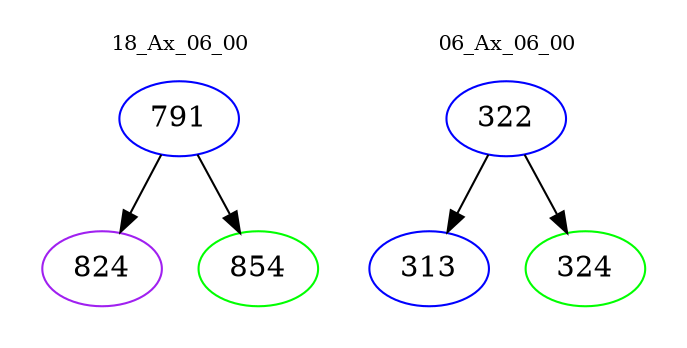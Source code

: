 digraph{
subgraph cluster_0 {
color = white
label = "18_Ax_06_00";
fontsize=10;
T0_791 [label="791", color="blue"]
T0_791 -> T0_824 [color="black"]
T0_824 [label="824", color="purple"]
T0_791 -> T0_854 [color="black"]
T0_854 [label="854", color="green"]
}
subgraph cluster_1 {
color = white
label = "06_Ax_06_00";
fontsize=10;
T1_322 [label="322", color="blue"]
T1_322 -> T1_313 [color="black"]
T1_313 [label="313", color="blue"]
T1_322 -> T1_324 [color="black"]
T1_324 [label="324", color="green"]
}
}
